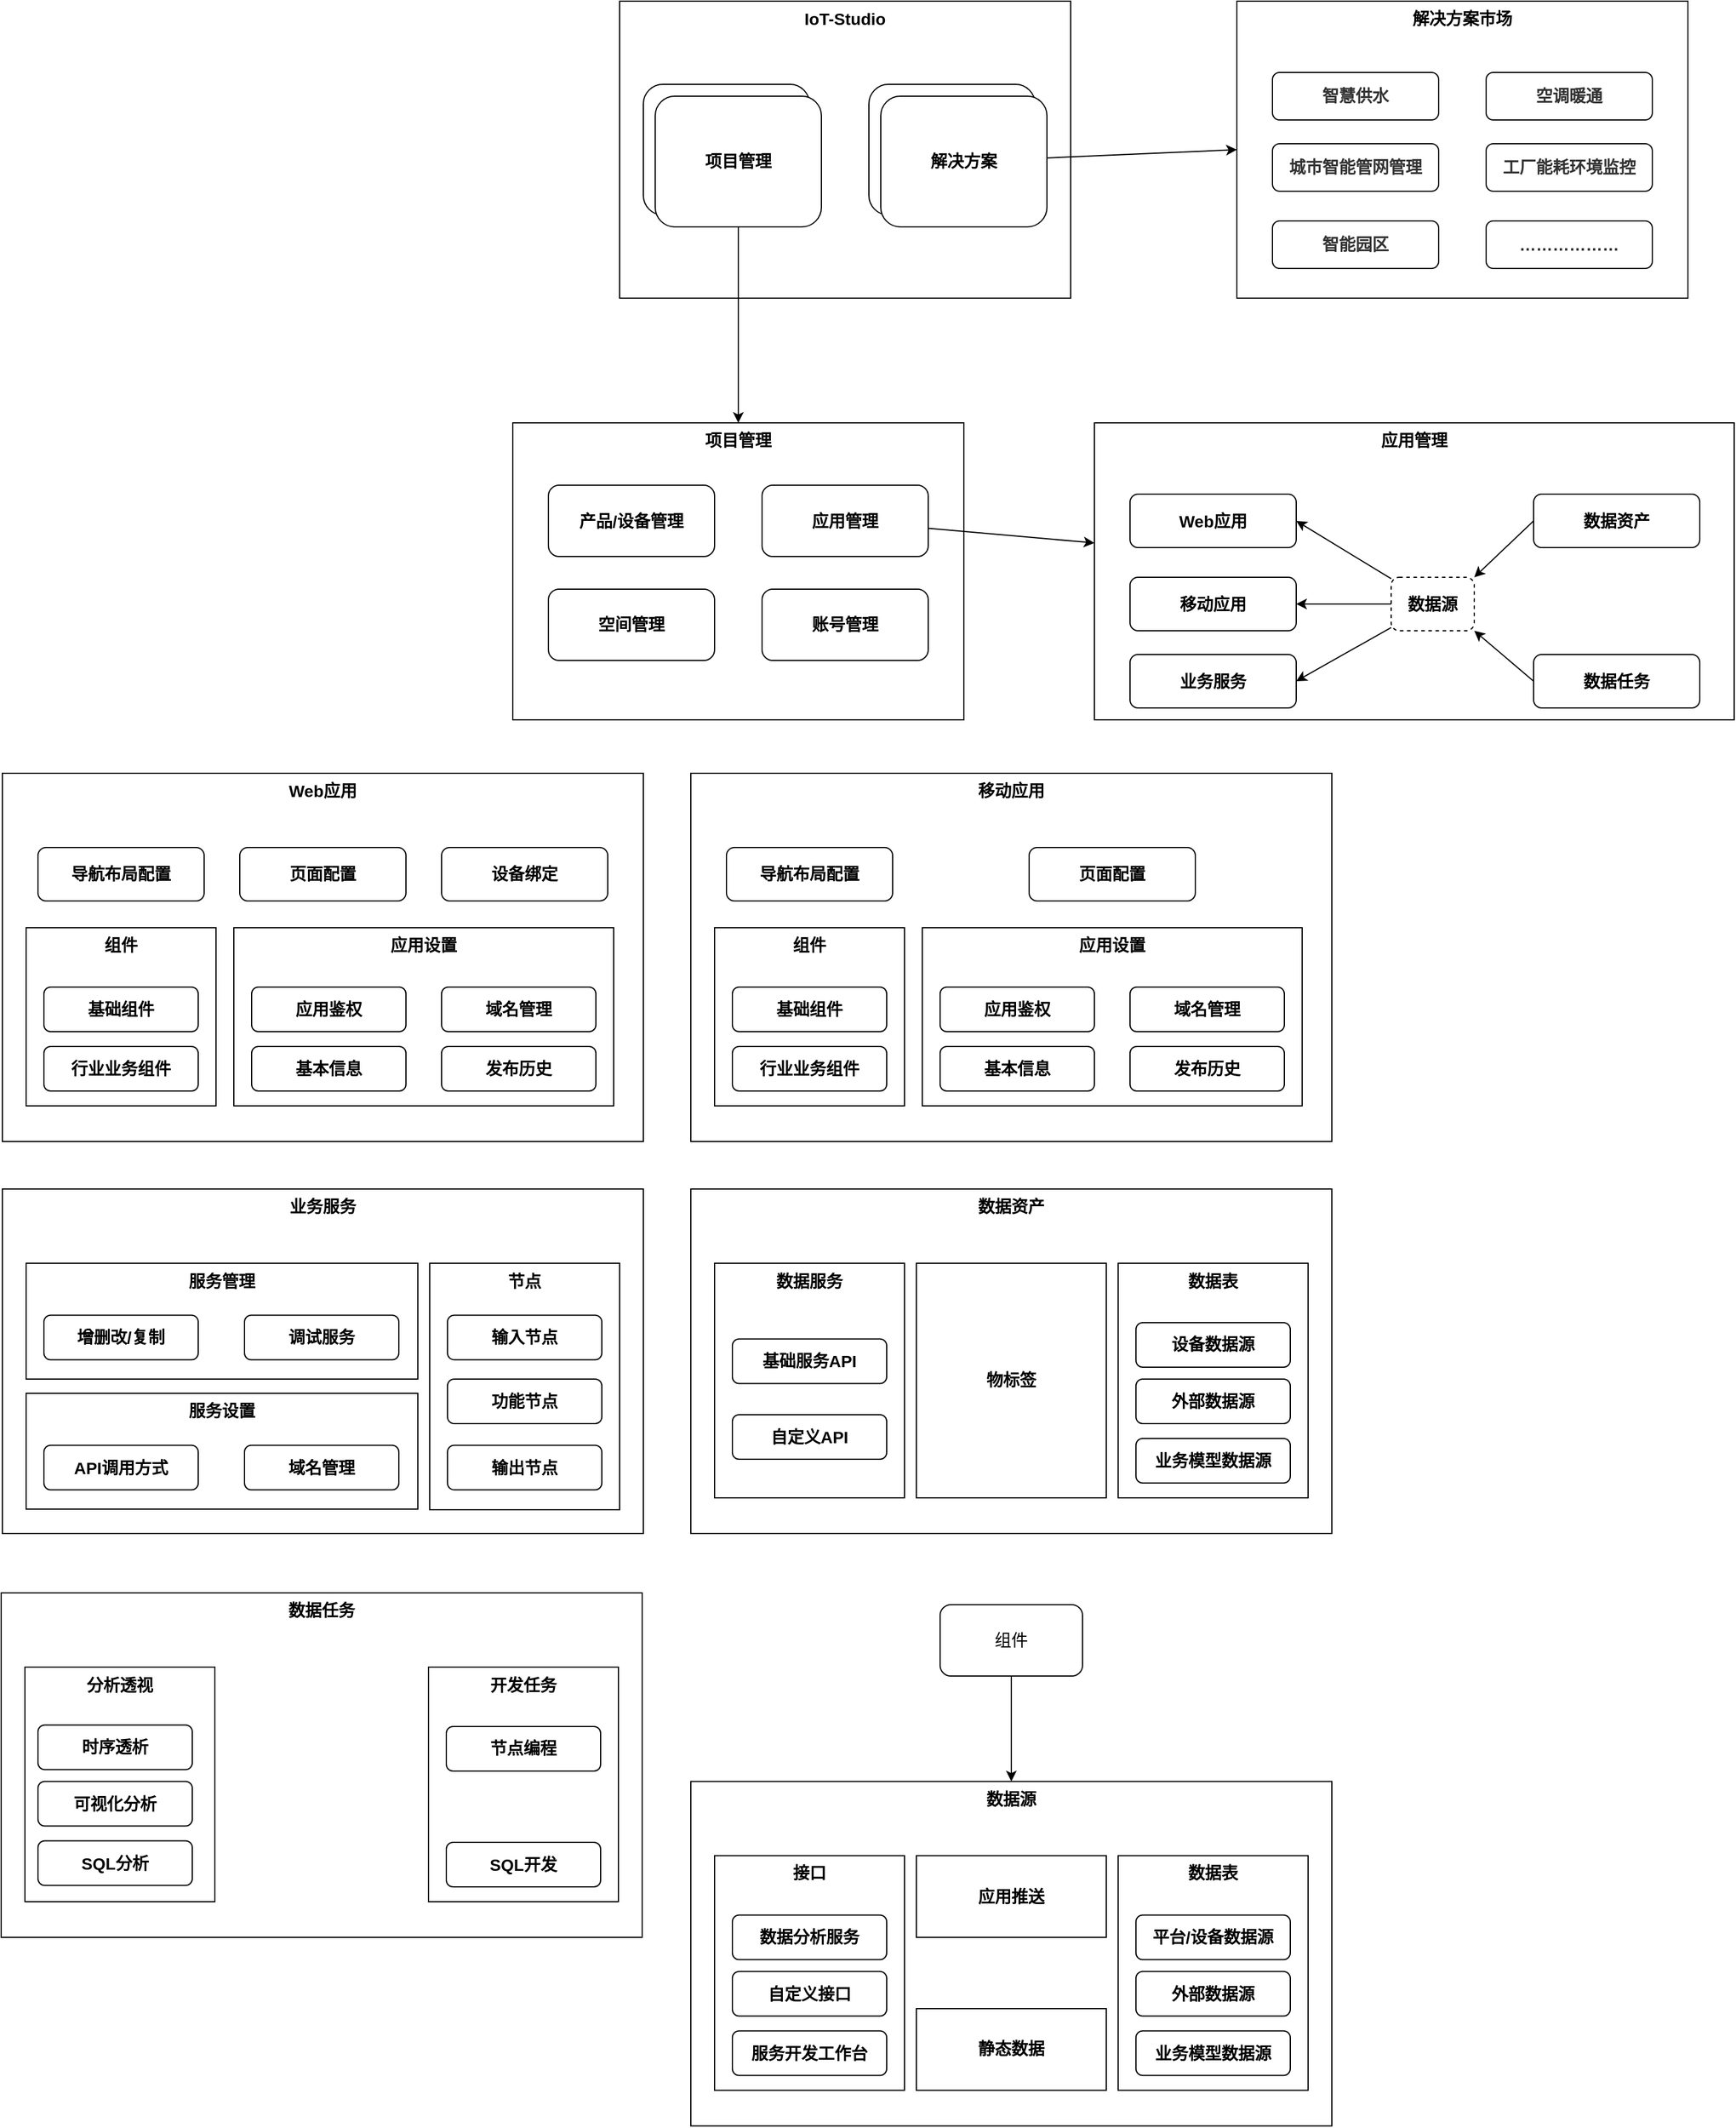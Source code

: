 <mxfile version="14.6.13" type="github">
  <diagram id="6tpCfv4uT1R1PnO8AmOt" name="Page-1">
    <mxGraphModel dx="1298" dy="1916" grid="1" gridSize="10" guides="1" tooltips="1" connect="1" arrows="1" fold="1" page="1" pageScale="1" pageWidth="827" pageHeight="1169" math="0" shadow="0">
      <root>
        <mxCell id="0" />
        <mxCell id="1" parent="0" />
        <mxCell id="CBoEF4NkUlLTsfF8QrDi-2" value="IoT-Studio" style="rounded=0;whiteSpace=wrap;html=1;verticalAlign=top;fontSize=14;fontStyle=1" vertex="1" parent="1">
          <mxGeometry x="540" y="-340" width="380" height="250" as="geometry" />
        </mxCell>
        <mxCell id="CBoEF4NkUlLTsfF8QrDi-4" value="项目管理" style="rounded=1;whiteSpace=wrap;html=1;fontSize=14;fontStyle=1" vertex="1" parent="1">
          <mxGeometry x="560" y="-270" width="140" height="110" as="geometry" />
        </mxCell>
        <mxCell id="CBoEF4NkUlLTsfF8QrDi-5" value="解决方案" style="rounded=1;whiteSpace=wrap;html=1;fontSize=14;fontStyle=1" vertex="1" parent="1">
          <mxGeometry x="750" y="-270" width="140" height="110" as="geometry" />
        </mxCell>
        <mxCell id="CBoEF4NkUlLTsfF8QrDi-109" style="rounded=0;orthogonalLoop=1;jettySize=auto;html=1;exitX=0.5;exitY=1;exitDx=0;exitDy=0;fontSize=14;fontStyle=1;entryX=0.5;entryY=0;entryDx=0;entryDy=0;" edge="1" parent="1" source="CBoEF4NkUlLTsfF8QrDi-6" target="CBoEF4NkUlLTsfF8QrDi-9">
          <mxGeometry relative="1" as="geometry">
            <mxPoint x="429" as="targetPoint" />
          </mxGeometry>
        </mxCell>
        <mxCell id="CBoEF4NkUlLTsfF8QrDi-6" value="&lt;font style=&quot;font-size: 14px;&quot;&gt;&lt;span style=&quot;font-size: 14px;&quot;&gt;项目管理&lt;/span&gt;&lt;/font&gt;" style="rounded=1;whiteSpace=wrap;html=1;fontSize=14;fontStyle=1" vertex="1" parent="1">
          <mxGeometry x="570" y="-260" width="140" height="110" as="geometry" />
        </mxCell>
        <mxCell id="CBoEF4NkUlLTsfF8QrDi-116" style="edgeStyle=none;rounded=0;orthogonalLoop=1;jettySize=auto;html=1;entryX=0;entryY=0.5;entryDx=0;entryDy=0;fontSize=14;fontStyle=1" edge="1" parent="1" source="CBoEF4NkUlLTsfF8QrDi-7" target="CBoEF4NkUlLTsfF8QrDi-110">
          <mxGeometry relative="1" as="geometry" />
        </mxCell>
        <mxCell id="CBoEF4NkUlLTsfF8QrDi-7" value="&lt;font style=&quot;font-size: 14px;&quot;&gt;&lt;span style=&quot;font-size: 14px;&quot;&gt;解决方案&lt;/span&gt;&lt;/font&gt;" style="rounded=1;whiteSpace=wrap;html=1;fontSize=14;fontStyle=1" vertex="1" parent="1">
          <mxGeometry x="760" y="-260" width="140" height="110" as="geometry" />
        </mxCell>
        <mxCell id="CBoEF4NkUlLTsfF8QrDi-9" value="项目管理" style="rounded=0;whiteSpace=wrap;html=1;verticalAlign=top;fontSize=14;fontStyle=1" vertex="1" parent="1">
          <mxGeometry x="450" y="15" width="380" height="250" as="geometry" />
        </mxCell>
        <mxCell id="CBoEF4NkUlLTsfF8QrDi-10" value="产品/设备管理" style="rounded=1;whiteSpace=wrap;html=1;fontSize=14;fontStyle=1" vertex="1" parent="1">
          <mxGeometry x="480" y="67.5" width="140" height="60" as="geometry" />
        </mxCell>
        <mxCell id="CBoEF4NkUlLTsfF8QrDi-11" value="空间管理" style="rounded=1;whiteSpace=wrap;html=1;fontSize=14;fontStyle=1" vertex="1" parent="1">
          <mxGeometry x="480" y="155" width="140" height="60" as="geometry" />
        </mxCell>
        <mxCell id="CBoEF4NkUlLTsfF8QrDi-12" value="账号管理" style="rounded=1;whiteSpace=wrap;html=1;fontSize=14;fontStyle=1" vertex="1" parent="1">
          <mxGeometry x="660" y="155" width="140" height="60" as="geometry" />
        </mxCell>
        <mxCell id="CBoEF4NkUlLTsfF8QrDi-115" style="edgeStyle=none;rounded=0;orthogonalLoop=1;jettySize=auto;html=1;fontSize=14;fontStyle=1" edge="1" parent="1" source="CBoEF4NkUlLTsfF8QrDi-13" target="CBoEF4NkUlLTsfF8QrDi-14">
          <mxGeometry relative="1" as="geometry" />
        </mxCell>
        <mxCell id="CBoEF4NkUlLTsfF8QrDi-13" value="应用管理" style="rounded=1;whiteSpace=wrap;html=1;fontSize=14;fontStyle=1" vertex="1" parent="1">
          <mxGeometry x="660" y="67.5" width="140" height="60" as="geometry" />
        </mxCell>
        <mxCell id="CBoEF4NkUlLTsfF8QrDi-14" value="应用管理" style="rounded=0;whiteSpace=wrap;html=1;verticalAlign=top;fontSize=14;fontStyle=1" vertex="1" parent="1">
          <mxGeometry x="940" y="15" width="539" height="250" as="geometry" />
        </mxCell>
        <mxCell id="CBoEF4NkUlLTsfF8QrDi-16" value="移动应用" style="rounded=1;whiteSpace=wrap;html=1;fontSize=14;fontStyle=1" vertex="1" parent="1">
          <mxGeometry x="970" y="145" width="140" height="45" as="geometry" />
        </mxCell>
        <mxCell id="CBoEF4NkUlLTsfF8QrDi-20" value="Web应用" style="rounded=1;whiteSpace=wrap;html=1;fontSize=14;fontStyle=1" vertex="1" parent="1">
          <mxGeometry x="970" y="75" width="140" height="45" as="geometry" />
        </mxCell>
        <mxCell id="CBoEF4NkUlLTsfF8QrDi-21" value="业务服务" style="rounded=1;whiteSpace=wrap;html=1;fontSize=14;fontStyle=1" vertex="1" parent="1">
          <mxGeometry x="970" y="210" width="140" height="45" as="geometry" />
        </mxCell>
        <mxCell id="CBoEF4NkUlLTsfF8QrDi-143" style="edgeStyle=none;rounded=0;orthogonalLoop=1;jettySize=auto;html=1;entryX=1;entryY=0;entryDx=0;entryDy=0;fontSize=14;exitX=0;exitY=0.5;exitDx=0;exitDy=0;" edge="1" parent="1" source="CBoEF4NkUlLTsfF8QrDi-22" target="CBoEF4NkUlLTsfF8QrDi-142">
          <mxGeometry relative="1" as="geometry" />
        </mxCell>
        <mxCell id="CBoEF4NkUlLTsfF8QrDi-22" value="数据资产" style="rounded=1;whiteSpace=wrap;html=1;fontSize=14;fontStyle=1" vertex="1" parent="1">
          <mxGeometry x="1310" y="75" width="140" height="45" as="geometry" />
        </mxCell>
        <mxCell id="CBoEF4NkUlLTsfF8QrDi-144" style="edgeStyle=none;rounded=0;orthogonalLoop=1;jettySize=auto;html=1;entryX=1;entryY=1;entryDx=0;entryDy=0;fontSize=14;exitX=0;exitY=0.5;exitDx=0;exitDy=0;" edge="1" parent="1" source="CBoEF4NkUlLTsfF8QrDi-23" target="CBoEF4NkUlLTsfF8QrDi-142">
          <mxGeometry relative="1" as="geometry" />
        </mxCell>
        <mxCell id="CBoEF4NkUlLTsfF8QrDi-23" value="数据任务" style="rounded=1;whiteSpace=wrap;html=1;fontSize=14;fontStyle=1" vertex="1" parent="1">
          <mxGeometry x="1310" y="210" width="140" height="45" as="geometry" />
        </mxCell>
        <mxCell id="CBoEF4NkUlLTsfF8QrDi-24" value="Web应用" style="rounded=0;whiteSpace=wrap;html=1;verticalAlign=top;fontSize=14;fontStyle=1" vertex="1" parent="1">
          <mxGeometry x="20" y="310" width="540" height="310" as="geometry" />
        </mxCell>
        <mxCell id="CBoEF4NkUlLTsfF8QrDi-25" value="页面配置" style="rounded=1;whiteSpace=wrap;html=1;fontSize=14;fontStyle=1" vertex="1" parent="1">
          <mxGeometry x="220" y="372.5" width="140" height="45" as="geometry" />
        </mxCell>
        <mxCell id="CBoEF4NkUlLTsfF8QrDi-26" value="导航布局配置" style="rounded=1;whiteSpace=wrap;html=1;fontSize=14;fontStyle=1" vertex="1" parent="1">
          <mxGeometry x="50" y="372.5" width="140" height="45" as="geometry" />
        </mxCell>
        <mxCell id="CBoEF4NkUlLTsfF8QrDi-27" value="设备绑定" style="rounded=1;whiteSpace=wrap;html=1;fontSize=14;fontStyle=1" vertex="1" parent="1">
          <mxGeometry x="390" y="372.5" width="140" height="45" as="geometry" />
        </mxCell>
        <mxCell id="CBoEF4NkUlLTsfF8QrDi-41" value="业务服务" style="rounded=0;whiteSpace=wrap;html=1;verticalAlign=top;fontSize=14;fontStyle=1" vertex="1" parent="1">
          <mxGeometry x="20" y="660" width="540" height="290" as="geometry" />
        </mxCell>
        <mxCell id="CBoEF4NkUlLTsfF8QrDi-48" value="组件" style="rounded=0;whiteSpace=wrap;html=1;verticalAlign=top;fontSize=14;fontStyle=1" vertex="1" parent="1">
          <mxGeometry x="40" y="440" width="160" height="150" as="geometry" />
        </mxCell>
        <mxCell id="CBoEF4NkUlLTsfF8QrDi-46" value="基础组件" style="rounded=1;whiteSpace=wrap;html=1;fontSize=14;fontStyle=1" vertex="1" parent="1">
          <mxGeometry x="55" y="490" width="130" height="37.5" as="geometry" />
        </mxCell>
        <mxCell id="CBoEF4NkUlLTsfF8QrDi-49" value="行业业务组件" style="rounded=1;whiteSpace=wrap;html=1;fontSize=14;fontStyle=1" vertex="1" parent="1">
          <mxGeometry x="55" y="540" width="130" height="37.5" as="geometry" />
        </mxCell>
        <mxCell id="CBoEF4NkUlLTsfF8QrDi-50" value="应用设置" style="rounded=0;whiteSpace=wrap;html=1;verticalAlign=top;fontSize=14;fontStyle=1" vertex="1" parent="1">
          <mxGeometry x="215" y="440" width="320" height="150" as="geometry" />
        </mxCell>
        <mxCell id="CBoEF4NkUlLTsfF8QrDi-51" value="应用鉴权" style="rounded=1;whiteSpace=wrap;html=1;fontSize=14;fontStyle=1" vertex="1" parent="1">
          <mxGeometry x="230" y="490" width="130" height="37.5" as="geometry" />
        </mxCell>
        <mxCell id="CBoEF4NkUlLTsfF8QrDi-52" value="域名管理" style="rounded=1;whiteSpace=wrap;html=1;fontSize=14;fontStyle=1" vertex="1" parent="1">
          <mxGeometry x="390" y="490" width="130" height="37.5" as="geometry" />
        </mxCell>
        <mxCell id="CBoEF4NkUlLTsfF8QrDi-53" value="基本信息" style="rounded=1;whiteSpace=wrap;html=1;fontSize=14;fontStyle=1" vertex="1" parent="1">
          <mxGeometry x="230" y="540" width="130" height="37.5" as="geometry" />
        </mxCell>
        <mxCell id="CBoEF4NkUlLTsfF8QrDi-54" value="发布历史" style="rounded=1;whiteSpace=wrap;html=1;fontSize=14;fontStyle=1" vertex="1" parent="1">
          <mxGeometry x="390" y="540" width="130" height="37.5" as="geometry" />
        </mxCell>
        <mxCell id="CBoEF4NkUlLTsfF8QrDi-55" value="移动应用" style="rounded=0;whiteSpace=wrap;html=1;verticalAlign=top;fontSize=14;fontStyle=1" vertex="1" parent="1">
          <mxGeometry x="600" y="310" width="540" height="310" as="geometry" />
        </mxCell>
        <mxCell id="CBoEF4NkUlLTsfF8QrDi-56" value="页面配置" style="rounded=1;whiteSpace=wrap;html=1;fontSize=14;fontStyle=1" vertex="1" parent="1">
          <mxGeometry x="885" y="372.5" width="140" height="45" as="geometry" />
        </mxCell>
        <mxCell id="CBoEF4NkUlLTsfF8QrDi-57" value="导航布局配置" style="rounded=1;whiteSpace=wrap;html=1;fontSize=14;fontStyle=1" vertex="1" parent="1">
          <mxGeometry x="630" y="372.5" width="140" height="45" as="geometry" />
        </mxCell>
        <mxCell id="CBoEF4NkUlLTsfF8QrDi-59" value="组件" style="rounded=0;whiteSpace=wrap;html=1;verticalAlign=top;fontSize=14;fontStyle=1" vertex="1" parent="1">
          <mxGeometry x="620" y="440" width="160" height="150" as="geometry" />
        </mxCell>
        <mxCell id="CBoEF4NkUlLTsfF8QrDi-60" value="基础组件" style="rounded=1;whiteSpace=wrap;html=1;fontSize=14;fontStyle=1" vertex="1" parent="1">
          <mxGeometry x="635" y="490" width="130" height="37.5" as="geometry" />
        </mxCell>
        <mxCell id="CBoEF4NkUlLTsfF8QrDi-61" value="行业业务组件" style="rounded=1;whiteSpace=wrap;html=1;fontSize=14;fontStyle=1" vertex="1" parent="1">
          <mxGeometry x="635" y="540" width="130" height="37.5" as="geometry" />
        </mxCell>
        <mxCell id="CBoEF4NkUlLTsfF8QrDi-62" value="应用设置" style="rounded=0;whiteSpace=wrap;html=1;verticalAlign=top;fontSize=14;fontStyle=1" vertex="1" parent="1">
          <mxGeometry x="795" y="440" width="320" height="150" as="geometry" />
        </mxCell>
        <mxCell id="CBoEF4NkUlLTsfF8QrDi-63" value="应用鉴权" style="rounded=1;whiteSpace=wrap;html=1;fontSize=14;fontStyle=1" vertex="1" parent="1">
          <mxGeometry x="810" y="490" width="130" height="37.5" as="geometry" />
        </mxCell>
        <mxCell id="CBoEF4NkUlLTsfF8QrDi-64" value="域名管理" style="rounded=1;whiteSpace=wrap;html=1;fontSize=14;fontStyle=1" vertex="1" parent="1">
          <mxGeometry x="970" y="490" width="130" height="37.5" as="geometry" />
        </mxCell>
        <mxCell id="CBoEF4NkUlLTsfF8QrDi-65" value="基本信息" style="rounded=1;whiteSpace=wrap;html=1;fontSize=14;fontStyle=1" vertex="1" parent="1">
          <mxGeometry x="810" y="540" width="130" height="37.5" as="geometry" />
        </mxCell>
        <mxCell id="CBoEF4NkUlLTsfF8QrDi-66" value="发布历史" style="rounded=1;whiteSpace=wrap;html=1;fontSize=14;fontStyle=1" vertex="1" parent="1">
          <mxGeometry x="970" y="540" width="130" height="37.5" as="geometry" />
        </mxCell>
        <mxCell id="CBoEF4NkUlLTsfF8QrDi-67" value="服务管理" style="rounded=0;whiteSpace=wrap;html=1;verticalAlign=top;fontSize=14;fontStyle=1" vertex="1" parent="1">
          <mxGeometry x="40" y="722.5" width="330" height="97.5" as="geometry" />
        </mxCell>
        <mxCell id="CBoEF4NkUlLTsfF8QrDi-68" value="增删改/复制" style="rounded=1;whiteSpace=wrap;html=1;fontSize=14;fontStyle=1" vertex="1" parent="1">
          <mxGeometry x="55" y="766.25" width="130" height="37.5" as="geometry" />
        </mxCell>
        <mxCell id="CBoEF4NkUlLTsfF8QrDi-69" value="调试服务" style="rounded=1;whiteSpace=wrap;html=1;fontSize=14;fontStyle=1" vertex="1" parent="1">
          <mxGeometry x="224" y="766.25" width="130" height="37.5" as="geometry" />
        </mxCell>
        <mxCell id="CBoEF4NkUlLTsfF8QrDi-73" value="服务设置" style="rounded=0;whiteSpace=wrap;html=1;verticalAlign=top;fontSize=14;fontStyle=1" vertex="1" parent="1">
          <mxGeometry x="40" y="832" width="330" height="97.5" as="geometry" />
        </mxCell>
        <mxCell id="CBoEF4NkUlLTsfF8QrDi-74" value="API调用方式" style="rounded=1;whiteSpace=wrap;html=1;fontSize=14;fontStyle=1" vertex="1" parent="1">
          <mxGeometry x="55" y="875.75" width="130" height="37.5" as="geometry" />
        </mxCell>
        <mxCell id="CBoEF4NkUlLTsfF8QrDi-75" value="域名管理" style="rounded=1;whiteSpace=wrap;html=1;fontSize=14;fontStyle=1" vertex="1" parent="1">
          <mxGeometry x="224" y="875.75" width="130" height="37.5" as="geometry" />
        </mxCell>
        <mxCell id="CBoEF4NkUlLTsfF8QrDi-76" value="节点" style="rounded=0;whiteSpace=wrap;html=1;verticalAlign=top;fontSize=14;fontStyle=1" vertex="1" parent="1">
          <mxGeometry x="380" y="722.5" width="160" height="207.5" as="geometry" />
        </mxCell>
        <mxCell id="CBoEF4NkUlLTsfF8QrDi-77" value="输入节点" style="rounded=1;whiteSpace=wrap;html=1;fontSize=14;fontStyle=1" vertex="1" parent="1">
          <mxGeometry x="395" y="766.25" width="130" height="37.5" as="geometry" />
        </mxCell>
        <mxCell id="CBoEF4NkUlLTsfF8QrDi-78" value="功能节点" style="rounded=1;whiteSpace=wrap;html=1;fontSize=14;fontStyle=1" vertex="1" parent="1">
          <mxGeometry x="395" y="820" width="130" height="37.5" as="geometry" />
        </mxCell>
        <mxCell id="CBoEF4NkUlLTsfF8QrDi-79" value="数据资产" style="rounded=0;whiteSpace=wrap;html=1;verticalAlign=top;fontSize=14;fontStyle=1" vertex="1" parent="1">
          <mxGeometry x="600" y="660" width="540" height="290" as="geometry" />
        </mxCell>
        <mxCell id="CBoEF4NkUlLTsfF8QrDi-89" value="数据服务" style="rounded=0;whiteSpace=wrap;html=1;verticalAlign=top;fontSize=14;fontStyle=1" vertex="1" parent="1">
          <mxGeometry x="620" y="722.5" width="160" height="197.5" as="geometry" />
        </mxCell>
        <mxCell id="CBoEF4NkUlLTsfF8QrDi-90" value="基础服务API" style="rounded=1;whiteSpace=wrap;html=1;fontSize=14;fontStyle=1" vertex="1" parent="1">
          <mxGeometry x="635" y="786.25" width="130" height="37.5" as="geometry" />
        </mxCell>
        <mxCell id="CBoEF4NkUlLTsfF8QrDi-91" value="自定义API" style="rounded=1;whiteSpace=wrap;html=1;fontSize=14;fontStyle=1" vertex="1" parent="1">
          <mxGeometry x="635" y="850" width="130" height="37.5" as="geometry" />
        </mxCell>
        <mxCell id="CBoEF4NkUlLTsfF8QrDi-92" value="物标签" style="rounded=0;whiteSpace=wrap;html=1;verticalAlign=middle;fontSize=14;fontStyle=1" vertex="1" parent="1">
          <mxGeometry x="790" y="722.5" width="160" height="197.5" as="geometry" />
        </mxCell>
        <mxCell id="CBoEF4NkUlLTsfF8QrDi-93" value="数据表" style="rounded=0;whiteSpace=wrap;html=1;verticalAlign=top;fontSize=14;fontStyle=1" vertex="1" parent="1">
          <mxGeometry x="960" y="722.5" width="160" height="197.5" as="geometry" />
        </mxCell>
        <mxCell id="CBoEF4NkUlLTsfF8QrDi-94" value="设备数据源" style="rounded=1;whiteSpace=wrap;html=1;fontSize=14;fontStyle=1" vertex="1" parent="1">
          <mxGeometry x="975" y="772.5" width="130" height="37.5" as="geometry" />
        </mxCell>
        <mxCell id="CBoEF4NkUlLTsfF8QrDi-95" value="外部数据源" style="rounded=1;whiteSpace=wrap;html=1;fontSize=14;fontStyle=1" vertex="1" parent="1">
          <mxGeometry x="975" y="820" width="130" height="37.5" as="geometry" />
        </mxCell>
        <mxCell id="CBoEF4NkUlLTsfF8QrDi-96" value="业务模型数据源" style="rounded=1;whiteSpace=wrap;html=1;fontSize=14;fontStyle=1" vertex="1" parent="1">
          <mxGeometry x="975" y="870" width="130" height="37.5" as="geometry" />
        </mxCell>
        <mxCell id="CBoEF4NkUlLTsfF8QrDi-97" value="数据任务" style="rounded=0;whiteSpace=wrap;html=1;verticalAlign=top;fontSize=14;fontStyle=1" vertex="1" parent="1">
          <mxGeometry x="19" y="1000" width="540" height="290" as="geometry" />
        </mxCell>
        <mxCell id="CBoEF4NkUlLTsfF8QrDi-98" value="分析透视" style="rounded=0;whiteSpace=wrap;html=1;verticalAlign=top;fontSize=14;fontStyle=1" vertex="1" parent="1">
          <mxGeometry x="39" y="1062.5" width="160" height="197.5" as="geometry" />
        </mxCell>
        <mxCell id="CBoEF4NkUlLTsfF8QrDi-102" value="开发任务" style="rounded=0;whiteSpace=wrap;html=1;verticalAlign=top;fontSize=14;fontStyle=1" vertex="1" parent="1">
          <mxGeometry x="379" y="1062.5" width="160" height="197.5" as="geometry" />
        </mxCell>
        <mxCell id="CBoEF4NkUlLTsfF8QrDi-103" value="节点编程" style="rounded=1;whiteSpace=wrap;html=1;fontSize=14;fontStyle=1" vertex="1" parent="1">
          <mxGeometry x="394" y="1112.5" width="130" height="37.5" as="geometry" />
        </mxCell>
        <mxCell id="CBoEF4NkUlLTsfF8QrDi-105" value="SQL开发" style="rounded=1;whiteSpace=wrap;html=1;fontSize=14;fontStyle=1" vertex="1" parent="1">
          <mxGeometry x="394" y="1210" width="130" height="37.5" as="geometry" />
        </mxCell>
        <mxCell id="CBoEF4NkUlLTsfF8QrDi-106" value="时序透析" style="rounded=1;whiteSpace=wrap;html=1;fontSize=14;fontStyle=1" vertex="1" parent="1">
          <mxGeometry x="50" y="1111.25" width="130" height="37.5" as="geometry" />
        </mxCell>
        <mxCell id="CBoEF4NkUlLTsfF8QrDi-107" value="可视化分析" style="rounded=1;whiteSpace=wrap;html=1;fontSize=14;fontStyle=1" vertex="1" parent="1">
          <mxGeometry x="50" y="1158.75" width="130" height="37.5" as="geometry" />
        </mxCell>
        <mxCell id="CBoEF4NkUlLTsfF8QrDi-108" value="SQL分析" style="rounded=1;whiteSpace=wrap;html=1;fontSize=14;fontStyle=1" vertex="1" parent="1">
          <mxGeometry x="50" y="1208.75" width="130" height="37.5" as="geometry" />
        </mxCell>
        <mxCell id="CBoEF4NkUlLTsfF8QrDi-110" value="解决方案市场" style="rounded=0;whiteSpace=wrap;html=1;verticalAlign=top;fontSize=14;fontStyle=1" vertex="1" parent="1">
          <mxGeometry x="1060" y="-340" width="380" height="250" as="geometry" />
        </mxCell>
        <mxCell id="CBoEF4NkUlLTsfF8QrDi-114" value="&lt;span style=&quot;color: rgb(51, 51, 51); font-size: 14px; text-align: -webkit-left; background-color: rgb(255, 255, 255);&quot;&gt;智慧供水&lt;/span&gt;" style="rounded=1;whiteSpace=wrap;html=1;fontSize=14;fontStyle=1" vertex="1" parent="1">
          <mxGeometry x="1090" y="-280" width="140" height="40" as="geometry" />
        </mxCell>
        <mxCell id="CBoEF4NkUlLTsfF8QrDi-117" value="&lt;span style=&quot;color: rgb(51, 51, 51); font-size: 14px; text-align: -webkit-left; background-color: rgb(255, 255, 255);&quot;&gt;空调暖通&lt;/span&gt;" style="rounded=1;whiteSpace=wrap;html=1;fontSize=14;fontStyle=1" vertex="1" parent="1">
          <mxGeometry x="1270" y="-280" width="140" height="40" as="geometry" />
        </mxCell>
        <mxCell id="CBoEF4NkUlLTsfF8QrDi-118" value="&lt;span style=&quot;color: rgb(51, 51, 51); font-size: 14px; text-align: -webkit-left; background-color: rgb(255, 255, 255);&quot;&gt;城市智能管网管理&lt;/span&gt;" style="rounded=1;whiteSpace=wrap;html=1;fontSize=14;fontStyle=1" vertex="1" parent="1">
          <mxGeometry x="1090" y="-220" width="140" height="40" as="geometry" />
        </mxCell>
        <mxCell id="CBoEF4NkUlLTsfF8QrDi-119" value="&lt;span style=&quot;color: rgb(51, 51, 51); font-size: 14px; text-align: -webkit-left; background-color: rgb(255, 255, 255);&quot;&gt;工厂能耗环境监控&lt;/span&gt;" style="rounded=1;whiteSpace=wrap;html=1;fontSize=14;fontStyle=1" vertex="1" parent="1">
          <mxGeometry x="1270" y="-220" width="140" height="40" as="geometry" />
        </mxCell>
        <mxCell id="CBoEF4NkUlLTsfF8QrDi-120" value="&lt;span style=&quot;color: rgb(51, 51, 51); font-size: 14px; text-align: -webkit-left; background-color: rgb(255, 255, 255);&quot;&gt;智能园区&lt;/span&gt;" style="rounded=1;whiteSpace=wrap;html=1;fontSize=14;fontStyle=1" vertex="1" parent="1">
          <mxGeometry x="1090" y="-155" width="140" height="40" as="geometry" />
        </mxCell>
        <mxCell id="CBoEF4NkUlLTsfF8QrDi-121" value="&lt;span style=&quot;color: rgb(51, 51, 51); font-size: 14px; text-align: -webkit-left; background-color: rgb(255, 255, 255);&quot;&gt;………………&lt;/span&gt;" style="rounded=1;whiteSpace=wrap;html=1;fontSize=14;fontStyle=1" vertex="1" parent="1">
          <mxGeometry x="1270" y="-155" width="140" height="40" as="geometry" />
        </mxCell>
        <mxCell id="CBoEF4NkUlLTsfF8QrDi-122" value="数据源" style="rounded=0;whiteSpace=wrap;html=1;verticalAlign=top;fontSize=14;fontStyle=1" vertex="1" parent="1">
          <mxGeometry x="600" y="1158.75" width="540" height="290" as="geometry" />
        </mxCell>
        <mxCell id="CBoEF4NkUlLTsfF8QrDi-123" value="接口" style="rounded=0;whiteSpace=wrap;html=1;verticalAlign=top;fontSize=14;fontStyle=1" vertex="1" parent="1">
          <mxGeometry x="620" y="1221.25" width="160" height="197.5" as="geometry" />
        </mxCell>
        <mxCell id="CBoEF4NkUlLTsfF8QrDi-124" value="数据分析服务" style="rounded=1;whiteSpace=wrap;html=1;fontSize=14;fontStyle=1" vertex="1" parent="1">
          <mxGeometry x="635" y="1271.25" width="130" height="37.5" as="geometry" />
        </mxCell>
        <mxCell id="CBoEF4NkUlLTsfF8QrDi-125" value="自定义接口" style="rounded=1;whiteSpace=wrap;html=1;fontSize=14;fontStyle=1" vertex="1" parent="1">
          <mxGeometry x="635" y="1318.75" width="130" height="37.5" as="geometry" />
        </mxCell>
        <mxCell id="CBoEF4NkUlLTsfF8QrDi-126" value="应用推送" style="rounded=0;whiteSpace=wrap;html=1;verticalAlign=middle;fontSize=14;fontStyle=1" vertex="1" parent="1">
          <mxGeometry x="790" y="1221.25" width="160" height="68.75" as="geometry" />
        </mxCell>
        <mxCell id="CBoEF4NkUlLTsfF8QrDi-127" value="数据表" style="rounded=0;whiteSpace=wrap;html=1;verticalAlign=top;fontSize=14;fontStyle=1" vertex="1" parent="1">
          <mxGeometry x="960" y="1221.25" width="160" height="197.5" as="geometry" />
        </mxCell>
        <mxCell id="CBoEF4NkUlLTsfF8QrDi-128" value="平台/设备数据源" style="rounded=1;whiteSpace=wrap;html=1;fontSize=14;fontStyle=1" vertex="1" parent="1">
          <mxGeometry x="975" y="1271.25" width="130" height="37.5" as="geometry" />
        </mxCell>
        <mxCell id="CBoEF4NkUlLTsfF8QrDi-129" value="外部数据源" style="rounded=1;whiteSpace=wrap;html=1;fontSize=14;fontStyle=1" vertex="1" parent="1">
          <mxGeometry x="975" y="1318.75" width="130" height="37.5" as="geometry" />
        </mxCell>
        <mxCell id="CBoEF4NkUlLTsfF8QrDi-130" value="业务模型数据源" style="rounded=1;whiteSpace=wrap;html=1;fontSize=14;fontStyle=1" vertex="1" parent="1">
          <mxGeometry x="975" y="1368.75" width="130" height="37.5" as="geometry" />
        </mxCell>
        <mxCell id="CBoEF4NkUlLTsfF8QrDi-132" style="edgeStyle=none;rounded=0;orthogonalLoop=1;jettySize=auto;html=1;entryX=0.5;entryY=0;entryDx=0;entryDy=0;fontSize=14;" edge="1" parent="1" source="CBoEF4NkUlLTsfF8QrDi-131" target="CBoEF4NkUlLTsfF8QrDi-122">
          <mxGeometry relative="1" as="geometry" />
        </mxCell>
        <mxCell id="CBoEF4NkUlLTsfF8QrDi-131" value="组件" style="rounded=1;whiteSpace=wrap;html=1;fontSize=14;" vertex="1" parent="1">
          <mxGeometry x="810" y="1010" width="120" height="60" as="geometry" />
        </mxCell>
        <mxCell id="CBoEF4NkUlLTsfF8QrDi-133" value="服务开发工作台" style="rounded=1;whiteSpace=wrap;html=1;fontSize=14;fontStyle=1" vertex="1" parent="1">
          <mxGeometry x="635" y="1368.75" width="130" height="37.5" as="geometry" />
        </mxCell>
        <mxCell id="CBoEF4NkUlLTsfF8QrDi-134" value="静态数据" style="rounded=0;whiteSpace=wrap;html=1;verticalAlign=middle;fontSize=14;fontStyle=1" vertex="1" parent="1">
          <mxGeometry x="790" y="1350" width="160" height="68.75" as="geometry" />
        </mxCell>
        <mxCell id="CBoEF4NkUlLTsfF8QrDi-145" style="edgeStyle=none;rounded=0;orthogonalLoop=1;jettySize=auto;html=1;entryX=1;entryY=0.5;entryDx=0;entryDy=0;fontSize=14;" edge="1" parent="1" source="CBoEF4NkUlLTsfF8QrDi-142" target="CBoEF4NkUlLTsfF8QrDi-20">
          <mxGeometry relative="1" as="geometry" />
        </mxCell>
        <mxCell id="CBoEF4NkUlLTsfF8QrDi-146" style="edgeStyle=none;rounded=0;orthogonalLoop=1;jettySize=auto;html=1;entryX=1;entryY=0.5;entryDx=0;entryDy=0;fontSize=14;" edge="1" parent="1" source="CBoEF4NkUlLTsfF8QrDi-142" target="CBoEF4NkUlLTsfF8QrDi-16">
          <mxGeometry relative="1" as="geometry" />
        </mxCell>
        <mxCell id="CBoEF4NkUlLTsfF8QrDi-147" style="edgeStyle=none;rounded=0;orthogonalLoop=1;jettySize=auto;html=1;entryX=1;entryY=0.5;entryDx=0;entryDy=0;fontSize=14;" edge="1" parent="1" source="CBoEF4NkUlLTsfF8QrDi-142" target="CBoEF4NkUlLTsfF8QrDi-21">
          <mxGeometry relative="1" as="geometry" />
        </mxCell>
        <mxCell id="CBoEF4NkUlLTsfF8QrDi-142" value="数据源" style="rounded=1;whiteSpace=wrap;html=1;fontSize=14;fontStyle=1;dashed=1;" vertex="1" parent="1">
          <mxGeometry x="1190" y="145" width="70" height="45" as="geometry" />
        </mxCell>
        <mxCell id="CBoEF4NkUlLTsfF8QrDi-148" value="输出节点" style="rounded=1;whiteSpace=wrap;html=1;fontSize=14;fontStyle=1" vertex="1" parent="1">
          <mxGeometry x="395" y="875.75" width="130" height="37.5" as="geometry" />
        </mxCell>
      </root>
    </mxGraphModel>
  </diagram>
</mxfile>
